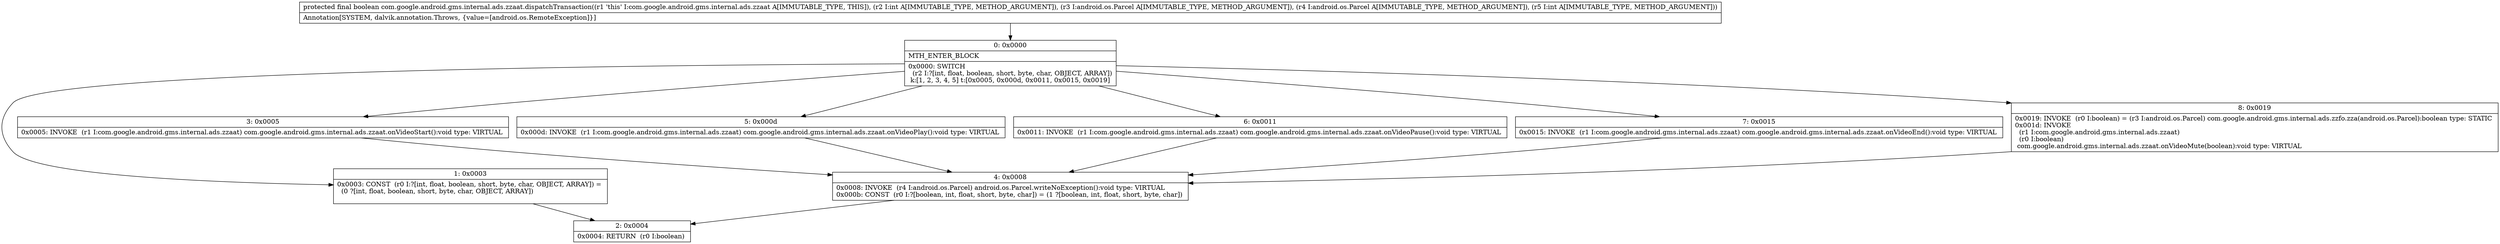 digraph "CFG forcom.google.android.gms.internal.ads.zzaat.dispatchTransaction(ILandroid\/os\/Parcel;Landroid\/os\/Parcel;I)Z" {
Node_0 [shape=record,label="{0\:\ 0x0000|MTH_ENTER_BLOCK\l|0x0000: SWITCH  \l  (r2 I:?[int, float, boolean, short, byte, char, OBJECT, ARRAY])\l k:[1, 2, 3, 4, 5] t:[0x0005, 0x000d, 0x0011, 0x0015, 0x0019] \l}"];
Node_1 [shape=record,label="{1\:\ 0x0003|0x0003: CONST  (r0 I:?[int, float, boolean, short, byte, char, OBJECT, ARRAY]) = \l  (0 ?[int, float, boolean, short, byte, char, OBJECT, ARRAY])\l \l}"];
Node_2 [shape=record,label="{2\:\ 0x0004|0x0004: RETURN  (r0 I:boolean) \l}"];
Node_3 [shape=record,label="{3\:\ 0x0005|0x0005: INVOKE  (r1 I:com.google.android.gms.internal.ads.zzaat) com.google.android.gms.internal.ads.zzaat.onVideoStart():void type: VIRTUAL \l}"];
Node_4 [shape=record,label="{4\:\ 0x0008|0x0008: INVOKE  (r4 I:android.os.Parcel) android.os.Parcel.writeNoException():void type: VIRTUAL \l0x000b: CONST  (r0 I:?[boolean, int, float, short, byte, char]) = (1 ?[boolean, int, float, short, byte, char]) \l}"];
Node_5 [shape=record,label="{5\:\ 0x000d|0x000d: INVOKE  (r1 I:com.google.android.gms.internal.ads.zzaat) com.google.android.gms.internal.ads.zzaat.onVideoPlay():void type: VIRTUAL \l}"];
Node_6 [shape=record,label="{6\:\ 0x0011|0x0011: INVOKE  (r1 I:com.google.android.gms.internal.ads.zzaat) com.google.android.gms.internal.ads.zzaat.onVideoPause():void type: VIRTUAL \l}"];
Node_7 [shape=record,label="{7\:\ 0x0015|0x0015: INVOKE  (r1 I:com.google.android.gms.internal.ads.zzaat) com.google.android.gms.internal.ads.zzaat.onVideoEnd():void type: VIRTUAL \l}"];
Node_8 [shape=record,label="{8\:\ 0x0019|0x0019: INVOKE  (r0 I:boolean) = (r3 I:android.os.Parcel) com.google.android.gms.internal.ads.zzfo.zza(android.os.Parcel):boolean type: STATIC \l0x001d: INVOKE  \l  (r1 I:com.google.android.gms.internal.ads.zzaat)\l  (r0 I:boolean)\l com.google.android.gms.internal.ads.zzaat.onVideoMute(boolean):void type: VIRTUAL \l}"];
MethodNode[shape=record,label="{protected final boolean com.google.android.gms.internal.ads.zzaat.dispatchTransaction((r1 'this' I:com.google.android.gms.internal.ads.zzaat A[IMMUTABLE_TYPE, THIS]), (r2 I:int A[IMMUTABLE_TYPE, METHOD_ARGUMENT]), (r3 I:android.os.Parcel A[IMMUTABLE_TYPE, METHOD_ARGUMENT]), (r4 I:android.os.Parcel A[IMMUTABLE_TYPE, METHOD_ARGUMENT]), (r5 I:int A[IMMUTABLE_TYPE, METHOD_ARGUMENT]))  | Annotation[SYSTEM, dalvik.annotation.Throws, \{value=[android.os.RemoteException]\}]\l}"];
MethodNode -> Node_0;
Node_0 -> Node_1;
Node_0 -> Node_3;
Node_0 -> Node_5;
Node_0 -> Node_6;
Node_0 -> Node_7;
Node_0 -> Node_8;
Node_1 -> Node_2;
Node_3 -> Node_4;
Node_4 -> Node_2;
Node_5 -> Node_4;
Node_6 -> Node_4;
Node_7 -> Node_4;
Node_8 -> Node_4;
}

